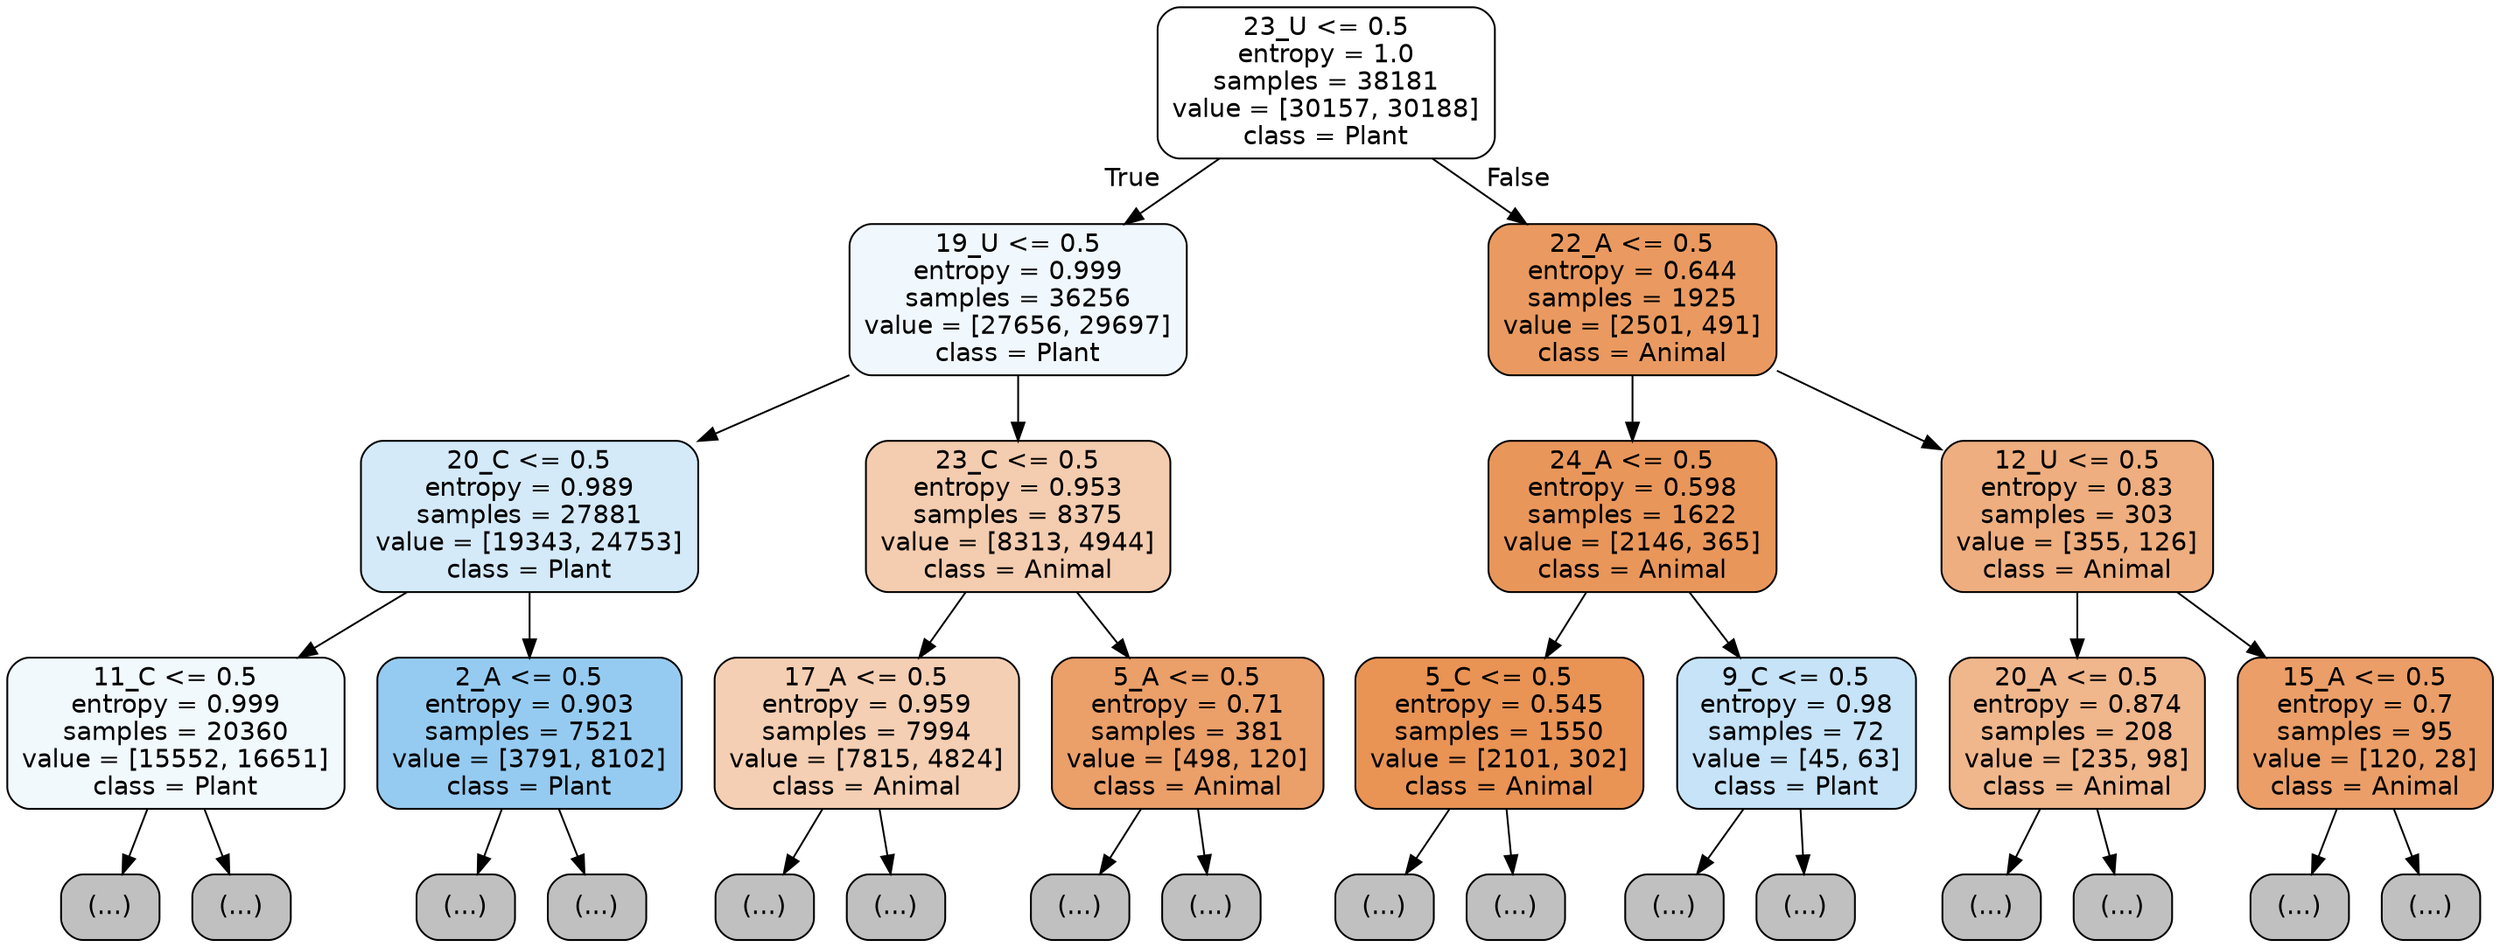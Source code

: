 digraph Tree {
node [shape=box, style="filled, rounded", color="black", fontname="helvetica"] ;
edge [fontname="helvetica"] ;
0 [label="23_U <= 0.5\nentropy = 1.0\nsamples = 38181\nvalue = [30157, 30188]\nclass = Plant", fillcolor="#ffffff"] ;
1 [label="19_U <= 0.5\nentropy = 0.999\nsamples = 36256\nvalue = [27656, 29697]\nclass = Plant", fillcolor="#f1f8fd"] ;
0 -> 1 [labeldistance=2.5, labelangle=45, headlabel="True"] ;
2 [label="20_C <= 0.5\nentropy = 0.989\nsamples = 27881\nvalue = [19343, 24753]\nclass = Plant", fillcolor="#d4eaf9"] ;
1 -> 2 ;
3 [label="11_C <= 0.5\nentropy = 0.999\nsamples = 20360\nvalue = [15552, 16651]\nclass = Plant", fillcolor="#f2f9fd"] ;
2 -> 3 ;
4 [label="(...)", fillcolor="#C0C0C0"] ;
3 -> 4 ;
7461 [label="(...)", fillcolor="#C0C0C0"] ;
3 -> 7461 ;
9310 [label="2_A <= 0.5\nentropy = 0.903\nsamples = 7521\nvalue = [3791, 8102]\nclass = Plant", fillcolor="#96cbf1"] ;
2 -> 9310 ;
9311 [label="(...)", fillcolor="#C0C0C0"] ;
9310 -> 9311 ;
11396 [label="(...)", fillcolor="#C0C0C0"] ;
9310 -> 11396 ;
12039 [label="23_C <= 0.5\nentropy = 0.953\nsamples = 8375\nvalue = [8313, 4944]\nclass = Animal", fillcolor="#f4ccaf"] ;
1 -> 12039 ;
12040 [label="17_A <= 0.5\nentropy = 0.959\nsamples = 7994\nvalue = [7815, 4824]\nclass = Animal", fillcolor="#f5cfb3"] ;
12039 -> 12040 ;
12041 [label="(...)", fillcolor="#C0C0C0"] ;
12040 -> 12041 ;
15196 [label="(...)", fillcolor="#C0C0C0"] ;
12040 -> 15196 ;
16063 [label="5_A <= 0.5\nentropy = 0.71\nsamples = 381\nvalue = [498, 120]\nclass = Animal", fillcolor="#eb9f69"] ;
12039 -> 16063 ;
16064 [label="(...)", fillcolor="#C0C0C0"] ;
16063 -> 16064 ;
16181 [label="(...)", fillcolor="#C0C0C0"] ;
16063 -> 16181 ;
16204 [label="22_A <= 0.5\nentropy = 0.644\nsamples = 1925\nvalue = [2501, 491]\nclass = Animal", fillcolor="#ea9a60"] ;
0 -> 16204 [labeldistance=2.5, labelangle=-45, headlabel="False"] ;
16205 [label="24_A <= 0.5\nentropy = 0.598\nsamples = 1622\nvalue = [2146, 365]\nclass = Animal", fillcolor="#e9965b"] ;
16204 -> 16205 ;
16206 [label="5_C <= 0.5\nentropy = 0.545\nsamples = 1550\nvalue = [2101, 302]\nclass = Animal", fillcolor="#e99355"] ;
16205 -> 16206 ;
16207 [label="(...)", fillcolor="#C0C0C0"] ;
16206 -> 16207 ;
16566 [label="(...)", fillcolor="#C0C0C0"] ;
16206 -> 16566 ;
16687 [label="9_C <= 0.5\nentropy = 0.98\nsamples = 72\nvalue = [45, 63]\nclass = Plant", fillcolor="#c6e3f8"] ;
16205 -> 16687 ;
16688 [label="(...)", fillcolor="#C0C0C0"] ;
16687 -> 16688 ;
16737 [label="(...)", fillcolor="#C0C0C0"] ;
16687 -> 16737 ;
16742 [label="12_U <= 0.5\nentropy = 0.83\nsamples = 303\nvalue = [355, 126]\nclass = Animal", fillcolor="#eeae7f"] ;
16204 -> 16742 ;
16743 [label="20_A <= 0.5\nentropy = 0.874\nsamples = 208\nvalue = [235, 98]\nclass = Animal", fillcolor="#f0b68c"] ;
16742 -> 16743 ;
16744 [label="(...)", fillcolor="#C0C0C0"] ;
16743 -> 16744 ;
16843 [label="(...)", fillcolor="#C0C0C0"] ;
16743 -> 16843 ;
16874 [label="15_A <= 0.5\nentropy = 0.7\nsamples = 95\nvalue = [120, 28]\nclass = Animal", fillcolor="#eb9e67"] ;
16742 -> 16874 ;
16875 [label="(...)", fillcolor="#C0C0C0"] ;
16874 -> 16875 ;
16914 [label="(...)", fillcolor="#C0C0C0"] ;
16874 -> 16914 ;
}